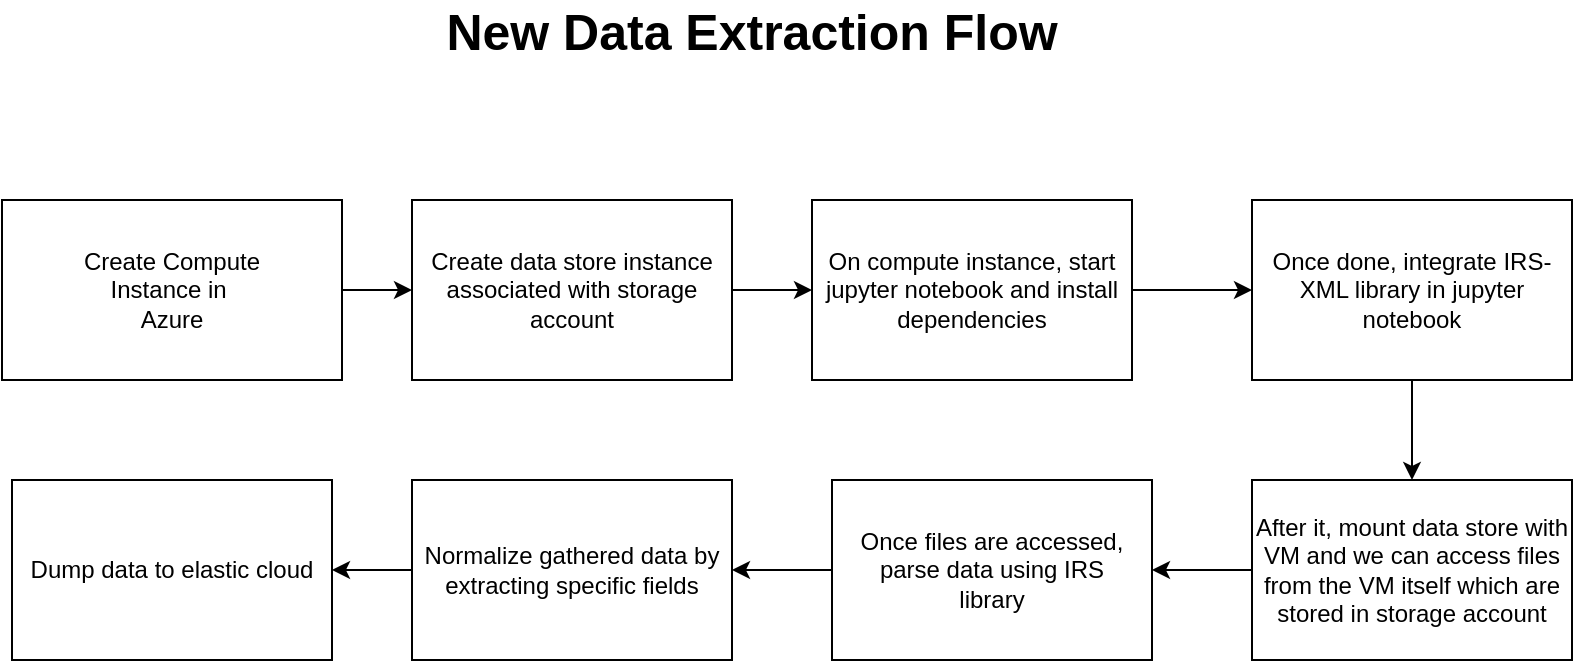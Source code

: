 <mxfile version="20.2.7" type="github">
  <diagram id="g01ChuhKqkqEcbVo_8ic" name="Page-1">
    <mxGraphModel dx="1186" dy="796" grid="1" gridSize="10" guides="1" tooltips="1" connect="1" arrows="1" fold="1" page="1" pageScale="1" pageWidth="850" pageHeight="1100" math="0" shadow="0">
      <root>
        <mxCell id="0" />
        <mxCell id="1" parent="0" />
        <mxCell id="WMg2cG_UvQhNK_2_DiK9-3" value="" style="edgeStyle=orthogonalEdgeStyle;rounded=0;orthogonalLoop=1;jettySize=auto;html=1;" edge="1" parent="1" source="WMg2cG_UvQhNK_2_DiK9-1" target="WMg2cG_UvQhNK_2_DiK9-2">
          <mxGeometry relative="1" as="geometry" />
        </mxCell>
        <mxCell id="WMg2cG_UvQhNK_2_DiK9-1" value="Create Compute&lt;br&gt;Instance in&amp;nbsp;&lt;br&gt;Azure" style="rounded=0;whiteSpace=wrap;html=1;" vertex="1" parent="1">
          <mxGeometry x="115" y="230" width="170" height="90" as="geometry" />
        </mxCell>
        <mxCell id="WMg2cG_UvQhNK_2_DiK9-5" value="" style="edgeStyle=orthogonalEdgeStyle;rounded=0;orthogonalLoop=1;jettySize=auto;html=1;" edge="1" parent="1" source="WMg2cG_UvQhNK_2_DiK9-2" target="WMg2cG_UvQhNK_2_DiK9-4">
          <mxGeometry relative="1" as="geometry" />
        </mxCell>
        <mxCell id="WMg2cG_UvQhNK_2_DiK9-2" value="Create data store instance associated with storage account" style="rounded=0;whiteSpace=wrap;html=1;" vertex="1" parent="1">
          <mxGeometry x="320" y="230" width="160" height="90" as="geometry" />
        </mxCell>
        <mxCell id="WMg2cG_UvQhNK_2_DiK9-7" value="" style="edgeStyle=orthogonalEdgeStyle;rounded=0;orthogonalLoop=1;jettySize=auto;html=1;" edge="1" parent="1" source="WMg2cG_UvQhNK_2_DiK9-4" target="WMg2cG_UvQhNK_2_DiK9-6">
          <mxGeometry relative="1" as="geometry" />
        </mxCell>
        <mxCell id="WMg2cG_UvQhNK_2_DiK9-4" value="On compute instance, start jupyter notebook and install dependencies" style="rounded=0;whiteSpace=wrap;html=1;" vertex="1" parent="1">
          <mxGeometry x="520" y="230" width="160" height="90" as="geometry" />
        </mxCell>
        <mxCell id="WMg2cG_UvQhNK_2_DiK9-9" value="" style="edgeStyle=orthogonalEdgeStyle;rounded=0;orthogonalLoop=1;jettySize=auto;html=1;" edge="1" parent="1" source="WMg2cG_UvQhNK_2_DiK9-6" target="WMg2cG_UvQhNK_2_DiK9-8">
          <mxGeometry relative="1" as="geometry" />
        </mxCell>
        <mxCell id="WMg2cG_UvQhNK_2_DiK9-6" value="Once done, integrate IRS-XML library in jupyter notebook" style="rounded=0;whiteSpace=wrap;html=1;" vertex="1" parent="1">
          <mxGeometry x="740" y="230" width="160" height="90" as="geometry" />
        </mxCell>
        <mxCell id="WMg2cG_UvQhNK_2_DiK9-11" value="" style="edgeStyle=orthogonalEdgeStyle;rounded=0;orthogonalLoop=1;jettySize=auto;html=1;" edge="1" parent="1" source="WMg2cG_UvQhNK_2_DiK9-8" target="WMg2cG_UvQhNK_2_DiK9-10">
          <mxGeometry relative="1" as="geometry" />
        </mxCell>
        <mxCell id="WMg2cG_UvQhNK_2_DiK9-8" value="After it, mount data store with VM and we can access files from the VM itself which are stored in storage account" style="rounded=0;whiteSpace=wrap;html=1;" vertex="1" parent="1">
          <mxGeometry x="740" y="370" width="160" height="90" as="geometry" />
        </mxCell>
        <mxCell id="WMg2cG_UvQhNK_2_DiK9-14" value="" style="edgeStyle=orthogonalEdgeStyle;rounded=0;orthogonalLoop=1;jettySize=auto;html=1;" edge="1" parent="1" source="WMg2cG_UvQhNK_2_DiK9-10" target="WMg2cG_UvQhNK_2_DiK9-12">
          <mxGeometry relative="1" as="geometry" />
        </mxCell>
        <mxCell id="WMg2cG_UvQhNK_2_DiK9-10" value="Once files are accessed, parse data using IRS&lt;br&gt;library" style="rounded=0;whiteSpace=wrap;html=1;" vertex="1" parent="1">
          <mxGeometry x="530" y="370" width="160" height="90" as="geometry" />
        </mxCell>
        <mxCell id="WMg2cG_UvQhNK_2_DiK9-15" value="" style="edgeStyle=orthogonalEdgeStyle;rounded=0;orthogonalLoop=1;jettySize=auto;html=1;" edge="1" parent="1" source="WMg2cG_UvQhNK_2_DiK9-12" target="WMg2cG_UvQhNK_2_DiK9-13">
          <mxGeometry relative="1" as="geometry" />
        </mxCell>
        <mxCell id="WMg2cG_UvQhNK_2_DiK9-12" value="Normalize gathered data by extracting specific fields" style="rounded=0;whiteSpace=wrap;html=1;" vertex="1" parent="1">
          <mxGeometry x="320" y="370" width="160" height="90" as="geometry" />
        </mxCell>
        <mxCell id="WMg2cG_UvQhNK_2_DiK9-13" value="Dump data to elastic cloud" style="rounded=0;whiteSpace=wrap;html=1;" vertex="1" parent="1">
          <mxGeometry x="120" y="370" width="160" height="90" as="geometry" />
        </mxCell>
        <mxCell id="WMg2cG_UvQhNK_2_DiK9-16" value="&lt;b&gt;&lt;font style=&quot;font-size: 25px;&quot;&gt;New Data Extraction Flow&lt;/font&gt;&lt;/b&gt;" style="text;html=1;strokeColor=none;fillColor=none;align=center;verticalAlign=middle;whiteSpace=wrap;rounded=0;" vertex="1" parent="1">
          <mxGeometry x="330" y="130" width="320" height="30" as="geometry" />
        </mxCell>
      </root>
    </mxGraphModel>
  </diagram>
</mxfile>

